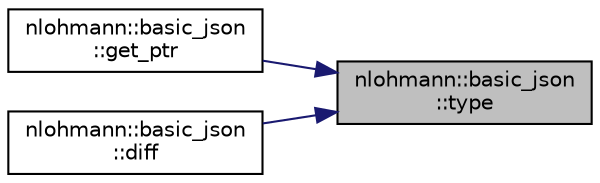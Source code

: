 digraph "nlohmann::basic_json::type"
{
 // LATEX_PDF_SIZE
  edge [fontname="Helvetica",fontsize="10",labelfontname="Helvetica",labelfontsize="10"];
  node [fontname="Helvetica",fontsize="10",shape=record];
  rankdir="RL";
  Node509 [label="nlohmann::basic_json\l::type",height=0.2,width=0.4,color="black", fillcolor="grey75", style="filled", fontcolor="black",tooltip="return the type of the JSON value (explicit)"];
  Node509 -> Node510 [dir="back",color="midnightblue",fontsize="10",style="solid",fontname="Helvetica"];
  Node510 [label="nlohmann::basic_json\l::get_ptr",height=0.2,width=0.4,color="black", fillcolor="white", style="filled",URL="$classnlohmann_1_1basic__json.html#aefa46bd2d96bb77a38d1c8b431eab44f",tooltip="get a pointer value (implicit)"];
  Node509 -> Node511 [dir="back",color="midnightblue",fontsize="10",style="solid",fontname="Helvetica"];
  Node511 [label="nlohmann::basic_json\l::diff",height=0.2,width=0.4,color="black", fillcolor="white", style="filled",URL="$classnlohmann_1_1basic__json.html#a543bd5f7490de54c875b2c0912dc9a49",tooltip="creates a diff as a JSON patch"];
}
